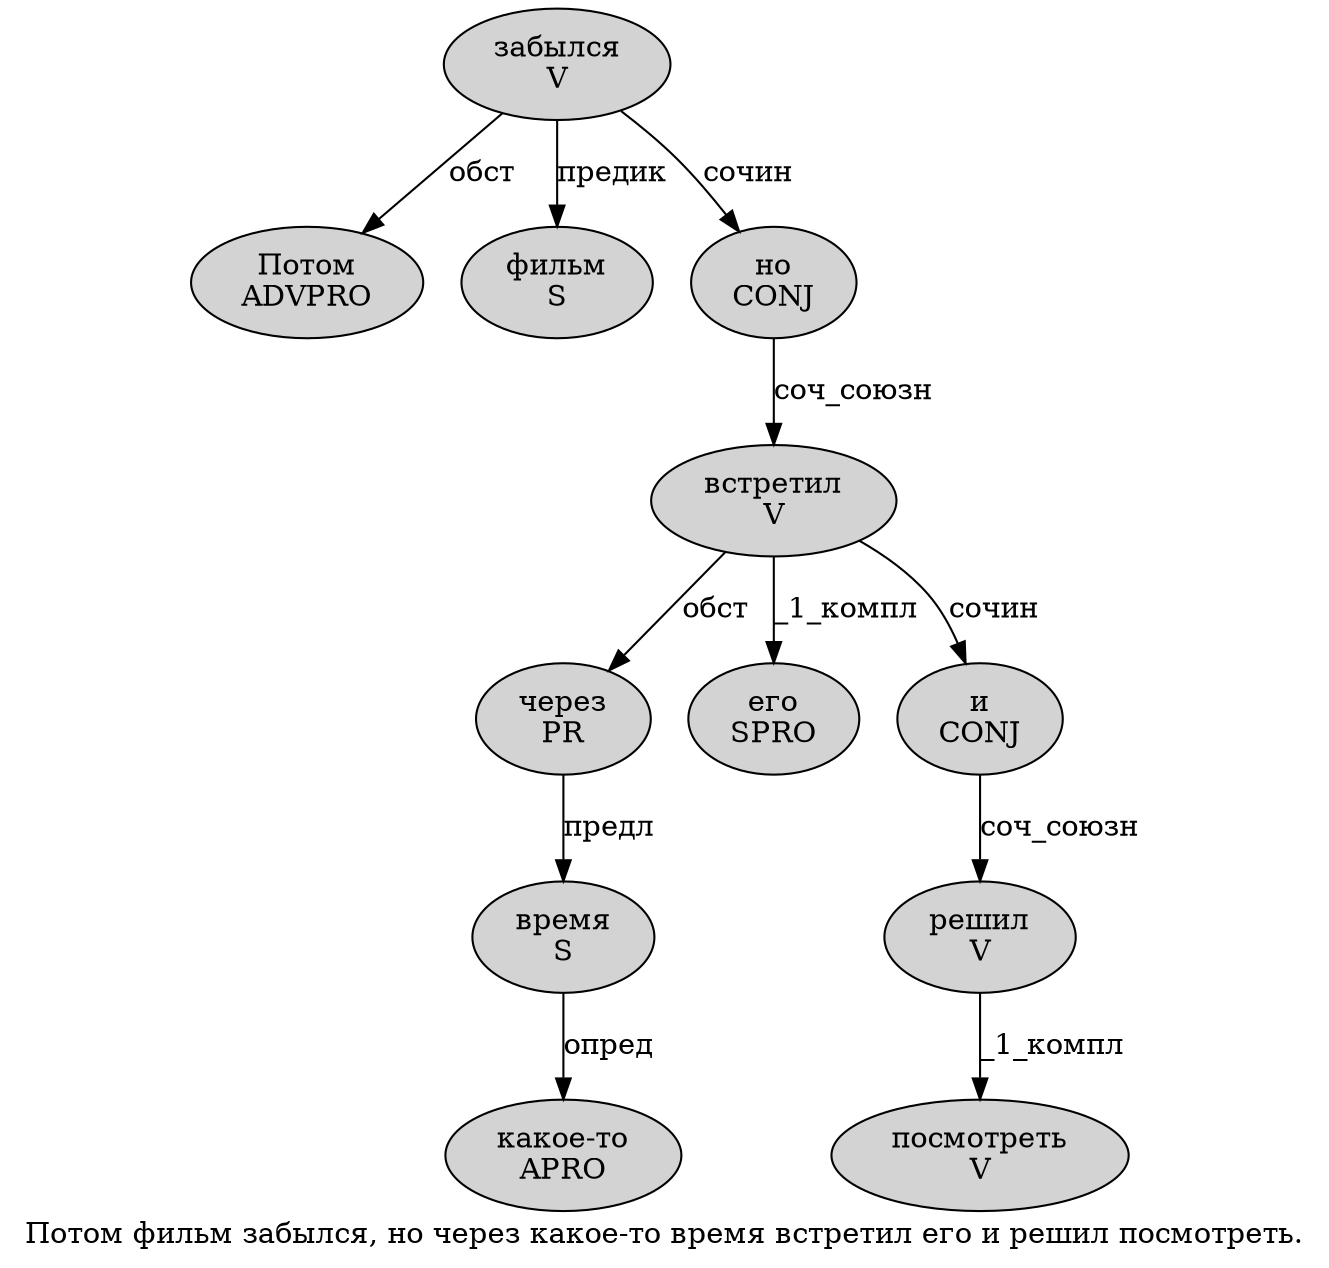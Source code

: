 digraph SENTENCE_2448 {
	graph [label="Потом фильм забылся, но через какое-то время встретил его и решил посмотреть."]
	node [style=filled]
		0 [label="Потом
ADVPRO" color="" fillcolor=lightgray penwidth=1 shape=ellipse]
		1 [label="фильм
S" color="" fillcolor=lightgray penwidth=1 shape=ellipse]
		2 [label="забылся
V" color="" fillcolor=lightgray penwidth=1 shape=ellipse]
		4 [label="но
CONJ" color="" fillcolor=lightgray penwidth=1 shape=ellipse]
		5 [label="через
PR" color="" fillcolor=lightgray penwidth=1 shape=ellipse]
		6 [label="какое-то
APRO" color="" fillcolor=lightgray penwidth=1 shape=ellipse]
		7 [label="время
S" color="" fillcolor=lightgray penwidth=1 shape=ellipse]
		8 [label="встретил
V" color="" fillcolor=lightgray penwidth=1 shape=ellipse]
		9 [label="его
SPRO" color="" fillcolor=lightgray penwidth=1 shape=ellipse]
		10 [label="и
CONJ" color="" fillcolor=lightgray penwidth=1 shape=ellipse]
		11 [label="решил
V" color="" fillcolor=lightgray penwidth=1 shape=ellipse]
		12 [label="посмотреть
V" color="" fillcolor=lightgray penwidth=1 shape=ellipse]
			10 -> 11 [label="соч_союзн"]
			11 -> 12 [label="_1_компл"]
			2 -> 0 [label="обст"]
			2 -> 1 [label="предик"]
			2 -> 4 [label="сочин"]
			5 -> 7 [label="предл"]
			4 -> 8 [label="соч_союзн"]
			7 -> 6 [label="опред"]
			8 -> 5 [label="обст"]
			8 -> 9 [label="_1_компл"]
			8 -> 10 [label="сочин"]
}